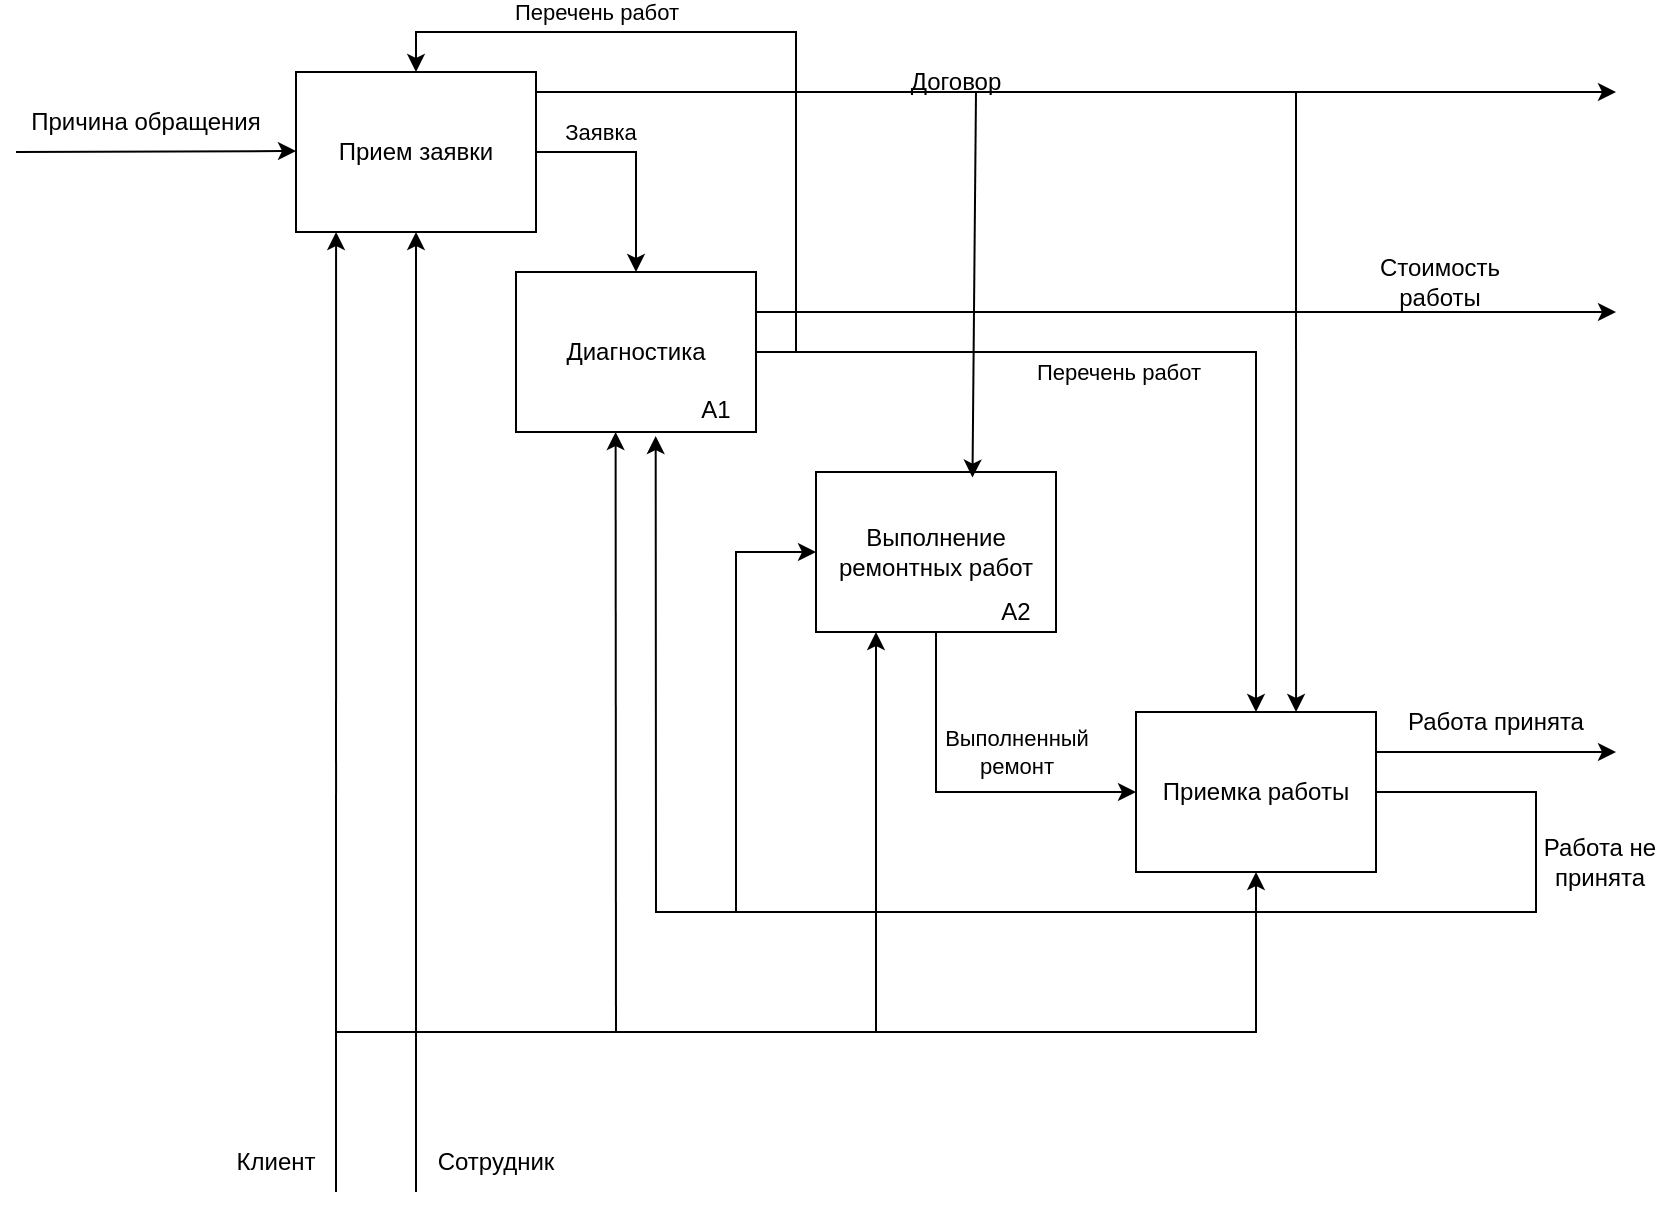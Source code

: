 <mxfile version="22.1.2" type="github">
  <diagram name="Страница — 1" id="UBM8uuqGAXcxDV0GicOs">
    <mxGraphModel dx="2329" dy="576" grid="0" gridSize="10" guides="1" tooltips="1" connect="1" arrows="1" fold="1" page="1" pageScale="1" pageWidth="827" pageHeight="1169" math="0" shadow="0">
      <root>
        <mxCell id="0" />
        <mxCell id="1" parent="0" />
        <mxCell id="SP7nUaGou8AFclUCDvNq-2" style="edgeStyle=orthogonalEdgeStyle;rounded=0;orthogonalLoop=1;jettySize=auto;html=1;exitX=1;exitY=0.5;exitDx=0;exitDy=0;entryX=0.5;entryY=0;entryDx=0;entryDy=0;" parent="1" source="8RD01GwfZpLmEbGkj-MV-1" target="8RD01GwfZpLmEbGkj-MV-2" edge="1">
          <mxGeometry relative="1" as="geometry" />
        </mxCell>
        <mxCell id="SP7nUaGou8AFclUCDvNq-7" value="Заявка" style="edgeLabel;html=1;align=center;verticalAlign=middle;resizable=0;points=[];" parent="SP7nUaGou8AFclUCDvNq-2" vertex="1" connectable="0">
          <mxGeometry x="-0.429" y="-1" relative="1" as="geometry">
            <mxPoint y="-11" as="offset" />
          </mxGeometry>
        </mxCell>
        <mxCell id="8RD01GwfZpLmEbGkj-MV-1" value="Прием заявки" style="rounded=0;whiteSpace=wrap;html=1;" parent="1" vertex="1">
          <mxGeometry x="140" y="80" width="120" height="80" as="geometry" />
        </mxCell>
        <mxCell id="SP7nUaGou8AFclUCDvNq-3" style="edgeStyle=orthogonalEdgeStyle;rounded=0;orthogonalLoop=1;jettySize=auto;html=1;exitX=1;exitY=0.5;exitDx=0;exitDy=0;entryX=0.5;entryY=0;entryDx=0;entryDy=0;" parent="1" source="8RD01GwfZpLmEbGkj-MV-2" target="8RD01GwfZpLmEbGkj-MV-1" edge="1">
          <mxGeometry relative="1" as="geometry">
            <mxPoint x="440" y="110" as="targetPoint" />
            <Array as="points">
              <mxPoint x="390" y="220" />
              <mxPoint x="390" y="60" />
              <mxPoint x="200" y="60" />
            </Array>
          </mxGeometry>
        </mxCell>
        <mxCell id="SP7nUaGou8AFclUCDvNq-9" value="Перечень работ" style="edgeLabel;html=1;align=center;verticalAlign=middle;resizable=0;points=[];" parent="SP7nUaGou8AFclUCDvNq-3" vertex="1" connectable="0">
          <mxGeometry x="-0.64" y="2" relative="1" as="geometry">
            <mxPoint x="163" y="60" as="offset" />
          </mxGeometry>
        </mxCell>
        <mxCell id="8RD01GwfZpLmEbGkj-MV-2" value="Диагностика" style="rounded=0;whiteSpace=wrap;html=1;" parent="1" vertex="1">
          <mxGeometry x="250" y="180" width="120" height="80" as="geometry" />
        </mxCell>
        <mxCell id="SP7nUaGou8AFclUCDvNq-10" style="edgeStyle=orthogonalEdgeStyle;rounded=0;orthogonalLoop=1;jettySize=auto;html=1;exitX=0.5;exitY=1;exitDx=0;exitDy=0;entryX=0;entryY=0.5;entryDx=0;entryDy=0;" parent="1" source="8RD01GwfZpLmEbGkj-MV-3" target="gTo4boSulwLFCVvMiwWt-1" edge="1">
          <mxGeometry relative="1" as="geometry">
            <mxPoint x="490" y="500" as="targetPoint" />
            <mxPoint x="290" y="420" as="sourcePoint" />
            <Array as="points">
              <mxPoint x="460" y="440" />
            </Array>
          </mxGeometry>
        </mxCell>
        <mxCell id="SP7nUaGou8AFclUCDvNq-12" value="Выполненный &lt;br&gt;ремонт" style="edgeLabel;html=1;align=center;verticalAlign=middle;resizable=0;points=[];" parent="SP7nUaGou8AFclUCDvNq-10" vertex="1" connectable="0">
          <mxGeometry x="0.166" y="2" relative="1" as="geometry">
            <mxPoint x="15" y="-18" as="offset" />
          </mxGeometry>
        </mxCell>
        <mxCell id="8RD01GwfZpLmEbGkj-MV-3" value="Выполнение ремонтных работ" style="rounded=0;whiteSpace=wrap;html=1;" parent="1" vertex="1">
          <mxGeometry x="400" y="280" width="120" height="80" as="geometry" />
        </mxCell>
        <mxCell id="gTo4boSulwLFCVvMiwWt-1" value="Приемка работы" style="rounded=0;whiteSpace=wrap;html=1;" parent="1" vertex="1">
          <mxGeometry x="560" y="400" width="120" height="80" as="geometry" />
        </mxCell>
        <mxCell id="gTo4boSulwLFCVvMiwWt-2" value="А1" style="text;html=1;strokeColor=none;fillColor=none;align=center;verticalAlign=middle;whiteSpace=wrap;rounded=0;" parent="1" vertex="1">
          <mxGeometry x="320" y="234" width="60" height="30" as="geometry" />
        </mxCell>
        <mxCell id="gTo4boSulwLFCVvMiwWt-3" value="А2" style="text;html=1;strokeColor=none;fillColor=none;align=center;verticalAlign=middle;whiteSpace=wrap;rounded=0;" parent="1" vertex="1">
          <mxGeometry x="480" y="340" width="40" height="20" as="geometry" />
        </mxCell>
        <mxCell id="gTo4boSulwLFCVvMiwWt-4" value="" style="endArrow=classic;html=1;rounded=0;exitX=0;exitY=1;exitDx=0;exitDy=0;exitPerimeter=0;" parent="1" source="gTo4boSulwLFCVvMiwWt-5" edge="1">
          <mxGeometry width="50" height="50" relative="1" as="geometry">
            <mxPoint x="-70" y="119.5" as="sourcePoint" />
            <mxPoint x="140" y="119.5" as="targetPoint" />
          </mxGeometry>
        </mxCell>
        <mxCell id="gTo4boSulwLFCVvMiwWt-5" value="Причина обращения" style="text;html=1;strokeColor=none;fillColor=none;align=center;verticalAlign=middle;whiteSpace=wrap;rounded=0;" parent="1" vertex="1">
          <mxGeometry y="90" width="130" height="30" as="geometry" />
        </mxCell>
        <mxCell id="gTo4boSulwLFCVvMiwWt-6" value="" style="endArrow=classic;html=1;rounded=0;exitX=1;exitY=0.5;exitDx=0;exitDy=0;entryX=0.5;entryY=0;entryDx=0;entryDy=0;" parent="1" source="8RD01GwfZpLmEbGkj-MV-2" target="gTo4boSulwLFCVvMiwWt-1" edge="1">
          <mxGeometry width="50" height="50" relative="1" as="geometry">
            <mxPoint x="510" y="220" as="sourcePoint" />
            <mxPoint x="620" y="220" as="targetPoint" />
            <Array as="points">
              <mxPoint x="620" y="220" />
            </Array>
          </mxGeometry>
        </mxCell>
        <mxCell id="gTo4boSulwLFCVvMiwWt-7" value="" style="endArrow=classic;html=1;rounded=0;exitX=1;exitY=0.5;exitDx=0;exitDy=0;" parent="1" edge="1">
          <mxGeometry width="50" height="50" relative="1" as="geometry">
            <mxPoint x="680" y="420" as="sourcePoint" />
            <mxPoint x="800" y="420" as="targetPoint" />
            <Array as="points">
              <mxPoint x="800" y="420" />
            </Array>
          </mxGeometry>
        </mxCell>
        <mxCell id="gTo4boSulwLFCVvMiwWt-8" value="Работа принята" style="text;html=1;strokeColor=none;fillColor=none;align=center;verticalAlign=middle;whiteSpace=wrap;rounded=0;" parent="1" vertex="1">
          <mxGeometry x="690" y="390" width="100" height="30" as="geometry" />
        </mxCell>
        <mxCell id="gTo4boSulwLFCVvMiwWt-9" value="" style="endArrow=classic;html=1;rounded=0;exitX=1;exitY=0.75;exitDx=0;exitDy=0;entryX=0;entryY=0.5;entryDx=0;entryDy=0;" parent="1" target="8RD01GwfZpLmEbGkj-MV-3" edge="1">
          <mxGeometry width="50" height="50" relative="1" as="geometry">
            <mxPoint x="680" y="440" as="sourcePoint" />
            <mxPoint x="400" y="320" as="targetPoint" />
            <Array as="points">
              <mxPoint x="760" y="440" />
              <mxPoint x="760" y="500" />
              <mxPoint x="360" y="500" />
              <mxPoint x="360" y="320" />
            </Array>
          </mxGeometry>
        </mxCell>
        <mxCell id="gTo4boSulwLFCVvMiwWt-11" value="Работа не принята" style="text;html=1;strokeColor=none;fillColor=none;align=center;verticalAlign=middle;whiteSpace=wrap;rounded=0;" parent="1" vertex="1">
          <mxGeometry x="757" y="460" width="70" height="30" as="geometry" />
        </mxCell>
        <mxCell id="gTo4boSulwLFCVvMiwWt-12" value="" style="endArrow=classic;html=1;rounded=0;entryX=0.167;entryY=1;entryDx=0;entryDy=0;entryPerimeter=0;" parent="1" target="8RD01GwfZpLmEbGkj-MV-1" edge="1">
          <mxGeometry width="50" height="50" relative="1" as="geometry">
            <mxPoint x="160" y="640" as="sourcePoint" />
            <mxPoint x="160" y="350" as="targetPoint" />
          </mxGeometry>
        </mxCell>
        <mxCell id="gTo4boSulwLFCVvMiwWt-13" value="Клиент" style="text;html=1;strokeColor=none;fillColor=none;align=center;verticalAlign=middle;whiteSpace=wrap;rounded=0;" parent="1" vertex="1">
          <mxGeometry x="100" y="610" width="60" height="30" as="geometry" />
        </mxCell>
        <mxCell id="gTo4boSulwLFCVvMiwWt-16" value="" style="endArrow=classic;html=1;rounded=0;entryX=0.415;entryY=1.055;entryDx=0;entryDy=0;entryPerimeter=0;" parent="1" edge="1">
          <mxGeometry width="50" height="50" relative="1" as="geometry">
            <mxPoint x="300" y="560" as="sourcePoint" />
            <mxPoint x="299.8" y="260" as="targetPoint" />
          </mxGeometry>
        </mxCell>
        <mxCell id="gTo4boSulwLFCVvMiwWt-18" value="" style="endArrow=classic;html=1;rounded=0;entryX=0.5;entryY=1;entryDx=0;entryDy=0;" parent="1" target="8RD01GwfZpLmEbGkj-MV-1" edge="1">
          <mxGeometry width="50" height="50" relative="1" as="geometry">
            <mxPoint x="200" y="640" as="sourcePoint" />
            <mxPoint x="220" y="260" as="targetPoint" />
          </mxGeometry>
        </mxCell>
        <mxCell id="gTo4boSulwLFCVvMiwWt-19" value="Сотрудник" style="text;html=1;strokeColor=none;fillColor=none;align=center;verticalAlign=middle;whiteSpace=wrap;rounded=0;" parent="1" vertex="1">
          <mxGeometry x="210" y="610" width="60" height="30" as="geometry" />
        </mxCell>
        <mxCell id="gTo4boSulwLFCVvMiwWt-20" value="" style="endArrow=classic;html=1;rounded=0;entryX=0.5;entryY=1;entryDx=0;entryDy=0;" parent="1" target="gTo4boSulwLFCVvMiwWt-1" edge="1">
          <mxGeometry width="50" height="50" relative="1" as="geometry">
            <mxPoint x="160" y="560" as="sourcePoint" />
            <mxPoint x="660" y="540" as="targetPoint" />
            <Array as="points">
              <mxPoint x="620" y="560" />
            </Array>
          </mxGeometry>
        </mxCell>
        <mxCell id="gTo4boSulwLFCVvMiwWt-21" value="" style="endArrow=classic;html=1;rounded=0;entryX=0.582;entryY=1.025;entryDx=0;entryDy=0;entryPerimeter=0;" parent="1" target="8RD01GwfZpLmEbGkj-MV-2" edge="1">
          <mxGeometry width="50" height="50" relative="1" as="geometry">
            <mxPoint x="360" y="500" as="sourcePoint" />
            <mxPoint x="330" y="270" as="targetPoint" />
            <Array as="points">
              <mxPoint x="320" y="500" />
            </Array>
          </mxGeometry>
        </mxCell>
        <mxCell id="iDcGcSW94u35pP6nEgol-1" value="" style="endArrow=classic;html=1;rounded=0;" parent="1" edge="1">
          <mxGeometry width="50" height="50" relative="1" as="geometry">
            <mxPoint x="260" y="90" as="sourcePoint" />
            <mxPoint x="800" y="90" as="targetPoint" />
          </mxGeometry>
        </mxCell>
        <mxCell id="iDcGcSW94u35pP6nEgol-2" value="Договор" style="text;html=1;strokeColor=none;fillColor=none;align=center;verticalAlign=middle;whiteSpace=wrap;rounded=0;" parent="1" vertex="1">
          <mxGeometry x="440" y="70" width="60" height="30" as="geometry" />
        </mxCell>
        <mxCell id="iDcGcSW94u35pP6nEgol-3" value="" style="endArrow=classic;html=1;rounded=0;entryX=0.652;entryY=0.035;entryDx=0;entryDy=0;entryPerimeter=0;" parent="1" target="8RD01GwfZpLmEbGkj-MV-3" edge="1">
          <mxGeometry width="50" height="50" relative="1" as="geometry">
            <mxPoint x="480" y="90" as="sourcePoint" />
            <mxPoint x="480" y="270" as="targetPoint" />
          </mxGeometry>
        </mxCell>
        <mxCell id="iDcGcSW94u35pP6nEgol-4" value="" style="endArrow=classic;html=1;rounded=0;entryX=0.667;entryY=0;entryDx=0;entryDy=0;entryPerimeter=0;" parent="1" target="gTo4boSulwLFCVvMiwWt-1" edge="1">
          <mxGeometry width="50" height="50" relative="1" as="geometry">
            <mxPoint x="640" y="90" as="sourcePoint" />
            <mxPoint x="700" y="110" as="targetPoint" />
          </mxGeometry>
        </mxCell>
        <mxCell id="iDcGcSW94u35pP6nEgol-5" value="" style="endArrow=classic;html=1;rounded=0;exitX=1;exitY=0.25;exitDx=0;exitDy=0;" parent="1" source="8RD01GwfZpLmEbGkj-MV-2" edge="1">
          <mxGeometry width="50" height="50" relative="1" as="geometry">
            <mxPoint x="690" y="200" as="sourcePoint" />
            <mxPoint x="800" y="200" as="targetPoint" />
          </mxGeometry>
        </mxCell>
        <mxCell id="iDcGcSW94u35pP6nEgol-6" value="Стоимость работы" style="text;html=1;strokeColor=none;fillColor=none;align=center;verticalAlign=middle;whiteSpace=wrap;rounded=0;" parent="1" vertex="1">
          <mxGeometry x="667" y="170" width="90" height="30" as="geometry" />
        </mxCell>
        <mxCell id="iDcGcSW94u35pP6nEgol-7" value="Перечень работ" style="edgeLabel;html=1;align=center;verticalAlign=middle;resizable=0;points=[];" parent="1" vertex="1" connectable="0">
          <mxGeometry x="290" y="50" as="geometry" />
        </mxCell>
        <mxCell id="6sgp_j9lnv-MHtX0Il7Z-1" value="" style="endArrow=classic;html=1;rounded=0;entryX=0.415;entryY=1.055;entryDx=0;entryDy=0;entryPerimeter=0;" edge="1" parent="1">
          <mxGeometry width="50" height="50" relative="1" as="geometry">
            <mxPoint x="430" y="560" as="sourcePoint" />
            <mxPoint x="430.0" y="360" as="targetPoint" />
          </mxGeometry>
        </mxCell>
      </root>
    </mxGraphModel>
  </diagram>
</mxfile>
